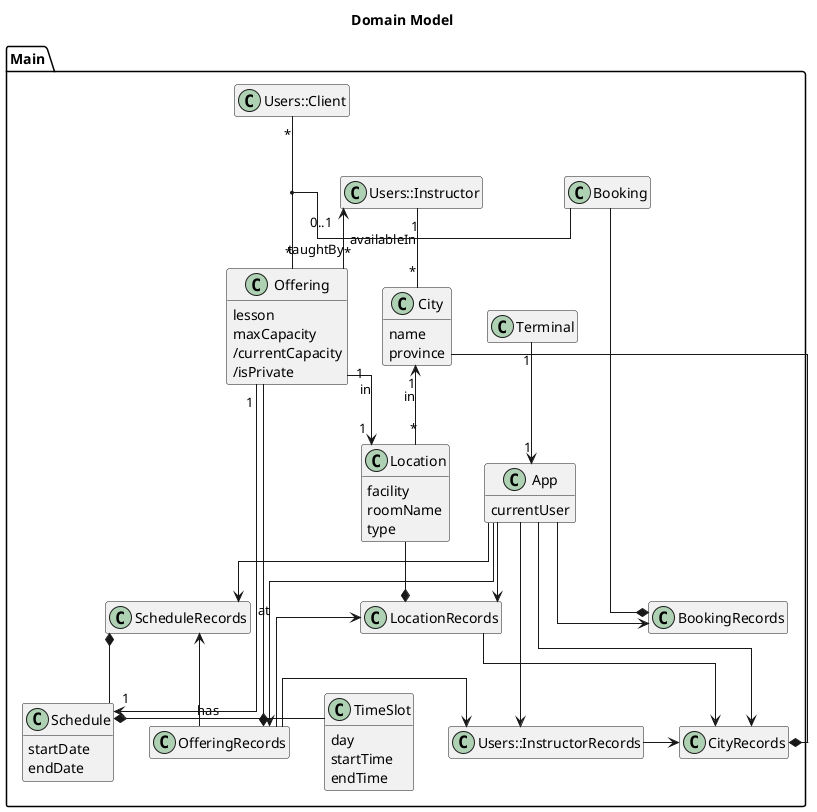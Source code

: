 @startuml Domain Model
title Domain Model

hide empty members
skinparam linetype ortho

package Main {
    class Terminal {}
    class App {
        currentUser
    }

    class InstructorRecords as "Users::InstructorRecords"  {}
    class Client as "Users::Client" {}
    class Instructor as "Users::Instructor" {}

    class CityRecords {}
    class City {
        name
        province
    }
    class LocationRecords {}
    class Location {
        facility
        roomName
        type
    }

    class ScheduleRecords {}
    class Schedule {
        startDate
        endDate
    }
    class TimeSlot {
        day
        startTime
        endTime
    }

    class OfferingRecords {}
    class Offering {
        lesson
        maxCapacity
        /currentCapacity
        /isPrivate
    }

    class BookingRecords {}
    class Booking {}

    App "1" <-up- "1" Terminal
    App --> OfferingRecords
    App --> BookingRecords
    App -> InstructorRecords
    App -> CityRecords
    App -> LocationRecords
    App --> ScheduleRecords

    InstructorRecords -> CityRecords

    City -* CityRecords

    Location "*" -up-> "1" City: in

    LocationRecords --> CityRecords
    LocationRecords *-up- Location
    LocationRecords <-- OfferingRecords

    Schedule *- TimeSlot: has

    ScheduleRecords *-- Schedule
    ScheduleRecords <-- OfferingRecords

    Offering --* OfferingRecords
    Offering "1" --> "1" Schedule: at
    Offering "1" --> "1" Location: in

    OfferingRecords -> InstructorRecords

    Instructor "1" -- "*" City: availableIn
    Instructor "0..1" <-- "*" Offering: taughtBy

    Client "*" -- "*" Offering

    (Client, Offering) -- Booking
    Booking --* BookingRecords
}
@enduml